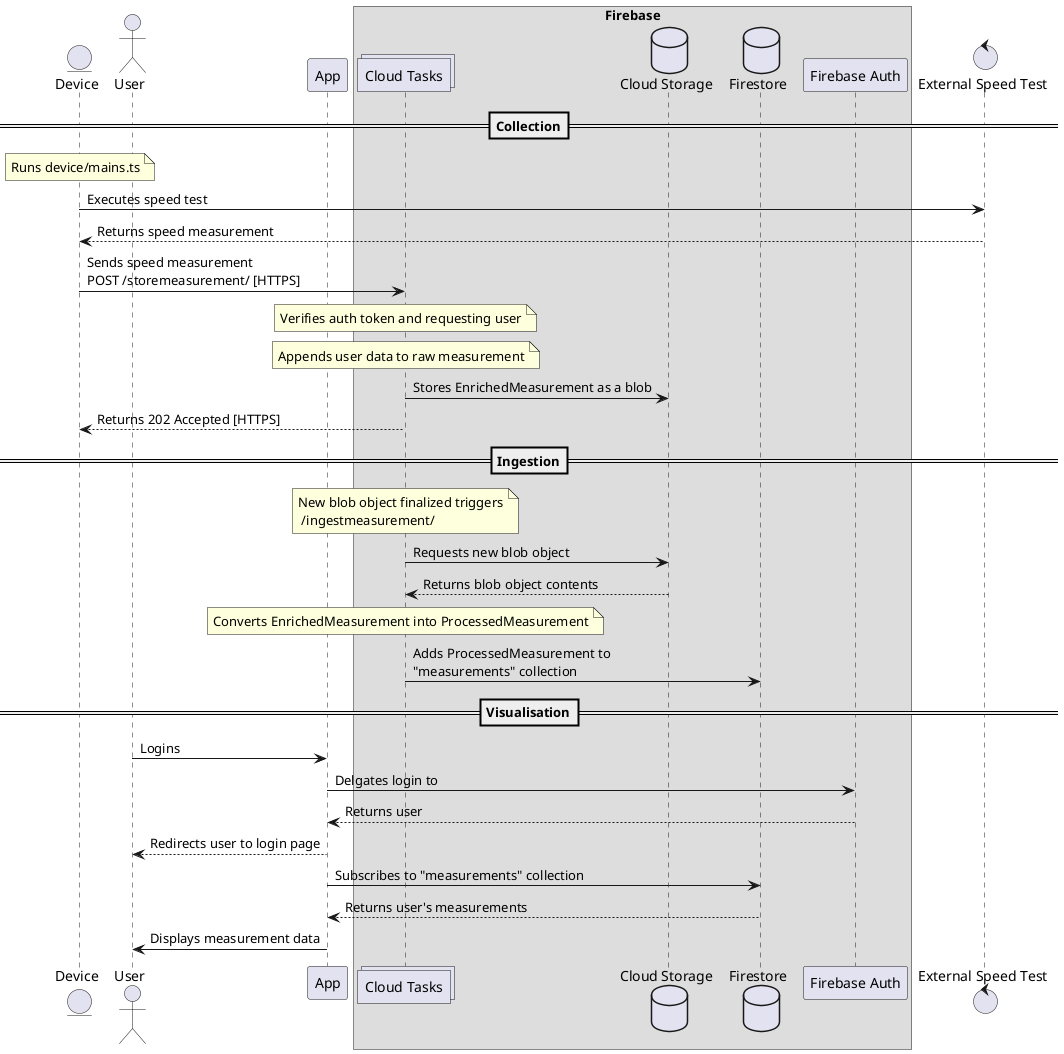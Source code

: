 @startuml

entity Device
actor User
participant App
box "Firebase"
collections "Cloud Tasks" as Tasks
database "Cloud Storage" as Storage
database "Firestore" as Store
participant "Firebase Auth" as Auth
end box
control "External Speed Test" as Test

==Collection==
note over Device: Runs device/mains.ts
Device -> Test: Executes speed test
Test --> Device: Returns speed measurement
Device -> Tasks: Sends speed measurement\nPOST /storemeasurement/ [HTTPS]
note over Tasks: Verifies auth token and requesting user
note over Tasks: Appends user data to raw measurement
Tasks -> Storage: Stores EnrichedMeasurement as a blob
Tasks --> Device: Returns 202 Accepted [HTTPS]

==Ingestion==
note over Tasks: New blob object finalized triggers\n /ingestmeasurement/
Tasks -> Storage: Requests new blob object
Storage --> Tasks: Returns blob object contents
note over Tasks: Converts EnrichedMeasurement into ProcessedMeasurement
Tasks -> Store: Adds ProcessedMeasurement to\n"measurements" collection

==Visualisation==
User -> App: Logins
App -> Auth: Delgates login to
Auth --> App: Returns user
App --> User: Redirects user to login page
App -> Store: Subscribes to "measurements" collection
Store --> App: Returns user's measurements
App -> User: Displays measurement data

@enduml
